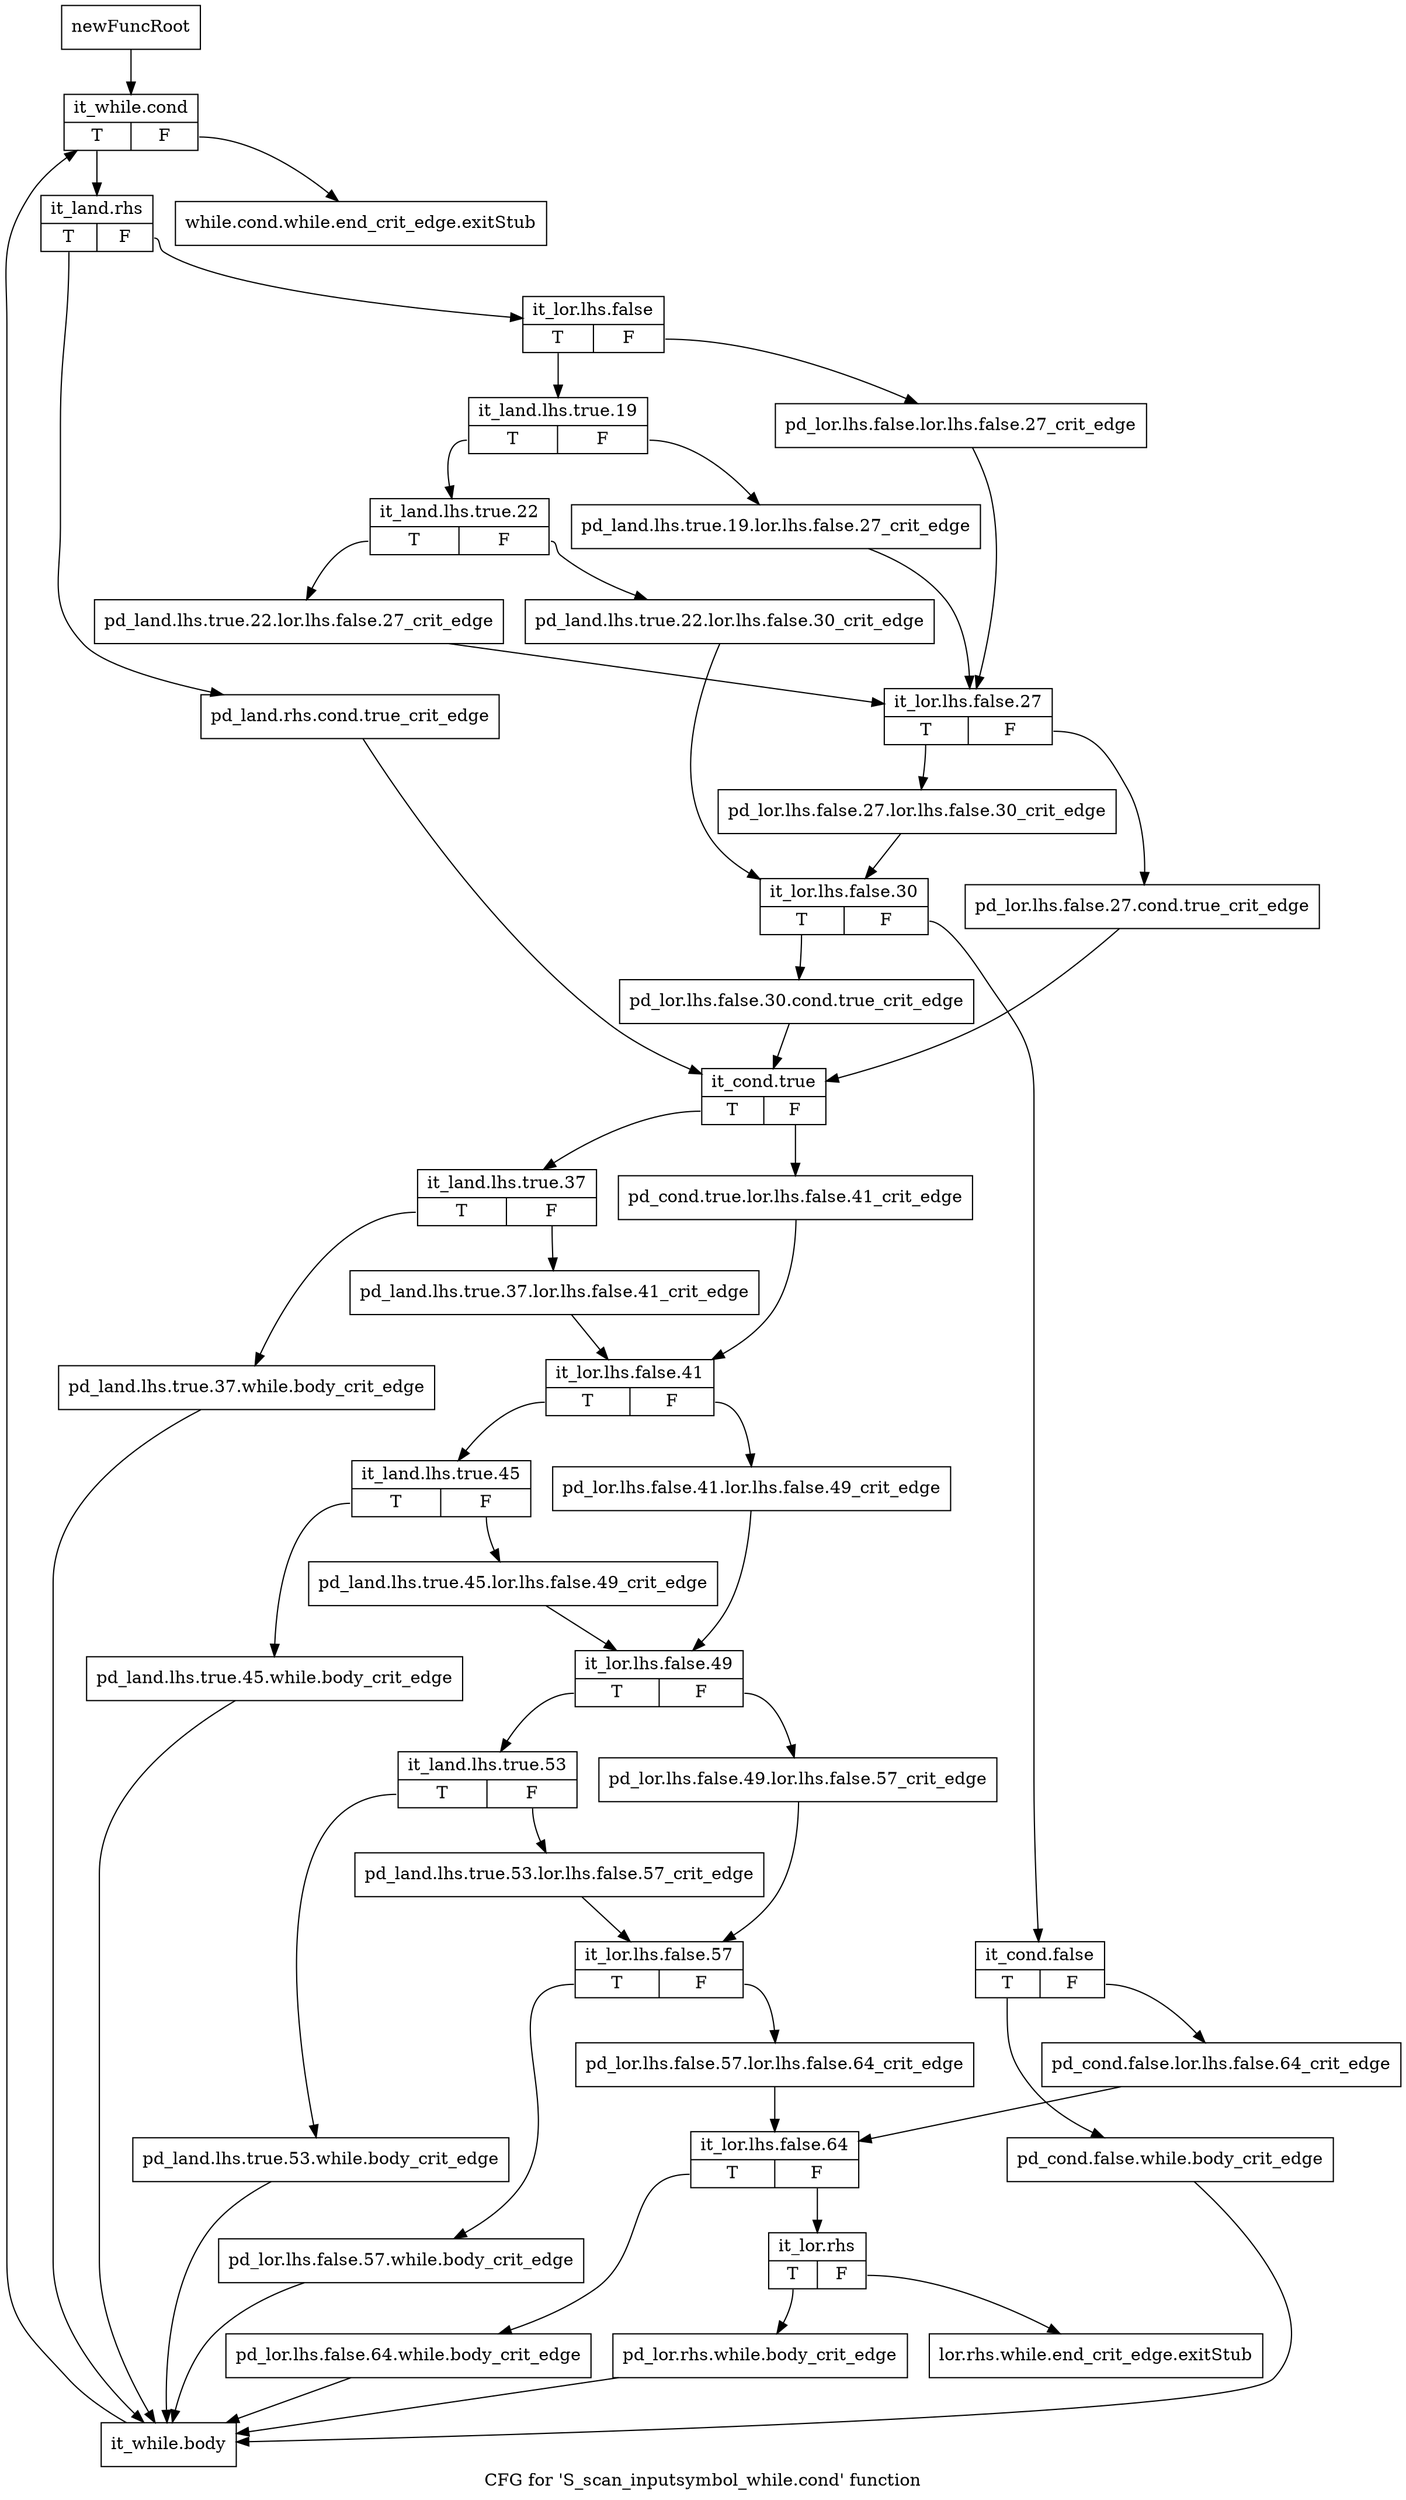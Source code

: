 digraph "CFG for 'S_scan_inputsymbol_while.cond' function" {
	label="CFG for 'S_scan_inputsymbol_while.cond' function";

	Node0x5792d50 [shape=record,label="{newFuncRoot}"];
	Node0x5792d50 -> Node0x5793300;
	Node0x5793260 [shape=record,label="{while.cond.while.end_crit_edge.exitStub}"];
	Node0x57932b0 [shape=record,label="{lor.rhs.while.end_crit_edge.exitStub}"];
	Node0x5793300 [shape=record,label="{it_while.cond|{<s0>T|<s1>F}}"];
	Node0x5793300:s0 -> Node0x5793350;
	Node0x5793300:s1 -> Node0x5793260;
	Node0x5793350 [shape=record,label="{it_land.rhs|{<s0>T|<s1>F}}"];
	Node0x5793350:s0 -> Node0x5793850;
	Node0x5793350:s1 -> Node0x57933a0;
	Node0x57933a0 [shape=record,label="{it_lor.lhs.false|{<s0>T|<s1>F}}"];
	Node0x57933a0:s0 -> Node0x5793440;
	Node0x57933a0:s1 -> Node0x57933f0;
	Node0x57933f0 [shape=record,label="{pd_lor.lhs.false.lor.lhs.false.27_crit_edge}"];
	Node0x57933f0 -> Node0x57935d0;
	Node0x5793440 [shape=record,label="{it_land.lhs.true.19|{<s0>T|<s1>F}}"];
	Node0x5793440:s0 -> Node0x57934e0;
	Node0x5793440:s1 -> Node0x5793490;
	Node0x5793490 [shape=record,label="{pd_land.lhs.true.19.lor.lhs.false.27_crit_edge}"];
	Node0x5793490 -> Node0x57935d0;
	Node0x57934e0 [shape=record,label="{it_land.lhs.true.22|{<s0>T|<s1>F}}"];
	Node0x57934e0:s0 -> Node0x5793580;
	Node0x57934e0:s1 -> Node0x5793530;
	Node0x5793530 [shape=record,label="{pd_land.lhs.true.22.lor.lhs.false.30_crit_edge}"];
	Node0x5793530 -> Node0x57936c0;
	Node0x5793580 [shape=record,label="{pd_land.lhs.true.22.lor.lhs.false.27_crit_edge}"];
	Node0x5793580 -> Node0x57935d0;
	Node0x57935d0 [shape=record,label="{it_lor.lhs.false.27|{<s0>T|<s1>F}}"];
	Node0x57935d0:s0 -> Node0x5793670;
	Node0x57935d0:s1 -> Node0x5793620;
	Node0x5793620 [shape=record,label="{pd_lor.lhs.false.27.cond.true_crit_edge}"];
	Node0x5793620 -> Node0x57938a0;
	Node0x5793670 [shape=record,label="{pd_lor.lhs.false.27.lor.lhs.false.30_crit_edge}"];
	Node0x5793670 -> Node0x57936c0;
	Node0x57936c0 [shape=record,label="{it_lor.lhs.false.30|{<s0>T|<s1>F}}"];
	Node0x57936c0:s0 -> Node0x5793800;
	Node0x57936c0:s1 -> Node0x5793710;
	Node0x5793710 [shape=record,label="{it_cond.false|{<s0>T|<s1>F}}"];
	Node0x5793710:s0 -> Node0x57937b0;
	Node0x5793710:s1 -> Node0x5793760;
	Node0x5793760 [shape=record,label="{pd_cond.false.lor.lhs.false.64_crit_edge}"];
	Node0x5793760 -> Node0x5793d00;
	Node0x57937b0 [shape=record,label="{pd_cond.false.while.body_crit_edge}"];
	Node0x57937b0 -> Node0x5793f80;
	Node0x5793800 [shape=record,label="{pd_lor.lhs.false.30.cond.true_crit_edge}"];
	Node0x5793800 -> Node0x57938a0;
	Node0x5793850 [shape=record,label="{pd_land.rhs.cond.true_crit_edge}"];
	Node0x5793850 -> Node0x57938a0;
	Node0x57938a0 [shape=record,label="{it_cond.true|{<s0>T|<s1>F}}"];
	Node0x57938a0:s0 -> Node0x5793940;
	Node0x57938a0:s1 -> Node0x57938f0;
	Node0x57938f0 [shape=record,label="{pd_cond.true.lor.lhs.false.41_crit_edge}"];
	Node0x57938f0 -> Node0x57939e0;
	Node0x5793940 [shape=record,label="{it_land.lhs.true.37|{<s0>T|<s1>F}}"];
	Node0x5793940:s0 -> Node0x5793f30;
	Node0x5793940:s1 -> Node0x5793990;
	Node0x5793990 [shape=record,label="{pd_land.lhs.true.37.lor.lhs.false.41_crit_edge}"];
	Node0x5793990 -> Node0x57939e0;
	Node0x57939e0 [shape=record,label="{it_lor.lhs.false.41|{<s0>T|<s1>F}}"];
	Node0x57939e0:s0 -> Node0x5793a80;
	Node0x57939e0:s1 -> Node0x5793a30;
	Node0x5793a30 [shape=record,label="{pd_lor.lhs.false.41.lor.lhs.false.49_crit_edge}"];
	Node0x5793a30 -> Node0x5793b20;
	Node0x5793a80 [shape=record,label="{it_land.lhs.true.45|{<s0>T|<s1>F}}"];
	Node0x5793a80:s0 -> Node0x5793ee0;
	Node0x5793a80:s1 -> Node0x5793ad0;
	Node0x5793ad0 [shape=record,label="{pd_land.lhs.true.45.lor.lhs.false.49_crit_edge}"];
	Node0x5793ad0 -> Node0x5793b20;
	Node0x5793b20 [shape=record,label="{it_lor.lhs.false.49|{<s0>T|<s1>F}}"];
	Node0x5793b20:s0 -> Node0x5793bc0;
	Node0x5793b20:s1 -> Node0x5793b70;
	Node0x5793b70 [shape=record,label="{pd_lor.lhs.false.49.lor.lhs.false.57_crit_edge}"];
	Node0x5793b70 -> Node0x5793c60;
	Node0x5793bc0 [shape=record,label="{it_land.lhs.true.53|{<s0>T|<s1>F}}"];
	Node0x5793bc0:s0 -> Node0x5793e90;
	Node0x5793bc0:s1 -> Node0x5793c10;
	Node0x5793c10 [shape=record,label="{pd_land.lhs.true.53.lor.lhs.false.57_crit_edge}"];
	Node0x5793c10 -> Node0x5793c60;
	Node0x5793c60 [shape=record,label="{it_lor.lhs.false.57|{<s0>T|<s1>F}}"];
	Node0x5793c60:s0 -> Node0x5793e40;
	Node0x5793c60:s1 -> Node0x5793cb0;
	Node0x5793cb0 [shape=record,label="{pd_lor.lhs.false.57.lor.lhs.false.64_crit_edge}"];
	Node0x5793cb0 -> Node0x5793d00;
	Node0x5793d00 [shape=record,label="{it_lor.lhs.false.64|{<s0>T|<s1>F}}"];
	Node0x5793d00:s0 -> Node0x5793df0;
	Node0x5793d00:s1 -> Node0x5793d50;
	Node0x5793d50 [shape=record,label="{it_lor.rhs|{<s0>T|<s1>F}}"];
	Node0x5793d50:s0 -> Node0x5793da0;
	Node0x5793d50:s1 -> Node0x57932b0;
	Node0x5793da0 [shape=record,label="{pd_lor.rhs.while.body_crit_edge}"];
	Node0x5793da0 -> Node0x5793f80;
	Node0x5793df0 [shape=record,label="{pd_lor.lhs.false.64.while.body_crit_edge}"];
	Node0x5793df0 -> Node0x5793f80;
	Node0x5793e40 [shape=record,label="{pd_lor.lhs.false.57.while.body_crit_edge}"];
	Node0x5793e40 -> Node0x5793f80;
	Node0x5793e90 [shape=record,label="{pd_land.lhs.true.53.while.body_crit_edge}"];
	Node0x5793e90 -> Node0x5793f80;
	Node0x5793ee0 [shape=record,label="{pd_land.lhs.true.45.while.body_crit_edge}"];
	Node0x5793ee0 -> Node0x5793f80;
	Node0x5793f30 [shape=record,label="{pd_land.lhs.true.37.while.body_crit_edge}"];
	Node0x5793f30 -> Node0x5793f80;
	Node0x5793f80 [shape=record,label="{it_while.body}"];
	Node0x5793f80 -> Node0x5793300;
}
